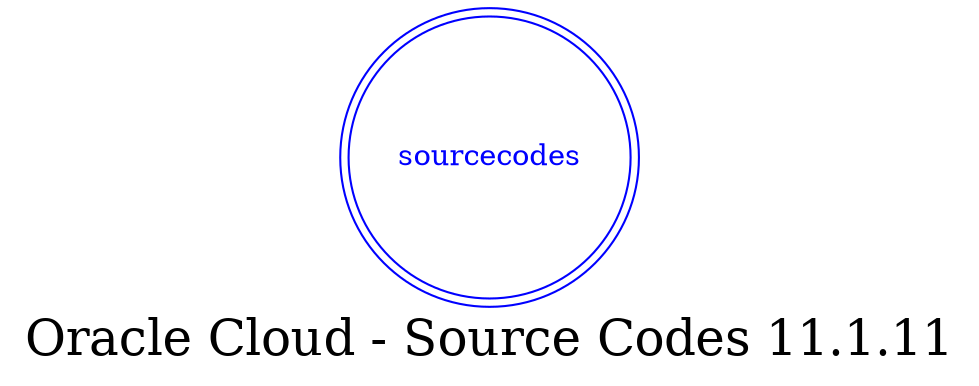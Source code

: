 digraph LexiconGraph {
graph[label="Oracle Cloud - Source Codes 11.1.11", fontsize=24]
splines=true
"sourcecodes" [color=blue, fontcolor=blue, shape=doublecircle]
}
